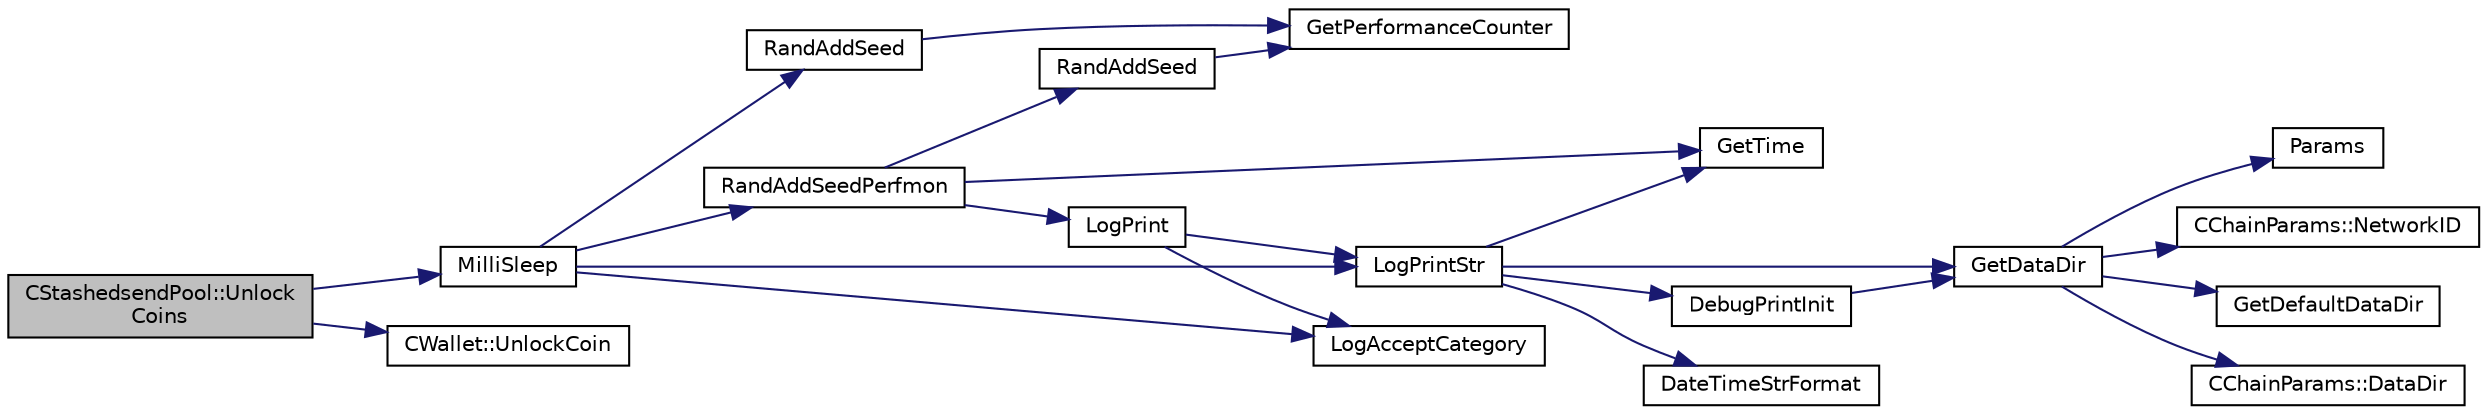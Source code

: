 digraph "CStashedsendPool::UnlockCoins"
{
  edge [fontname="Helvetica",fontsize="10",labelfontname="Helvetica",labelfontsize="10"];
  node [fontname="Helvetica",fontsize="10",shape=record];
  rankdir="LR";
  Node2829 [label="CStashedsendPool::Unlock\lCoins",height=0.2,width=0.4,color="black", fillcolor="grey75", style="filled", fontcolor="black"];
  Node2829 -> Node2830 [color="midnightblue",fontsize="10",style="solid",fontname="Helvetica"];
  Node2830 [label="MilliSleep",height=0.2,width=0.4,color="black", fillcolor="white", style="filled",URL="$d8/d3c/util_8h.html#ac635182d3e845eda4af4fa5ab31609da"];
  Node2830 -> Node2831 [color="midnightblue",fontsize="10",style="solid",fontname="Helvetica"];
  Node2831 [label="RandAddSeed",height=0.2,width=0.4,color="black", fillcolor="white", style="filled",URL="$d8/d3c/util_8h.html#ab699fbdf803610a4e2060fd87787f7e0"];
  Node2831 -> Node2832 [color="midnightblue",fontsize="10",style="solid",fontname="Helvetica"];
  Node2832 [label="GetPerformanceCounter",height=0.2,width=0.4,color="black", fillcolor="white", style="filled",URL="$d8/d3c/util_8h.html#acd4d9988b9bb3f31fddf72a34b2bc37f"];
  Node2830 -> Node2833 [color="midnightblue",fontsize="10",style="solid",fontname="Helvetica"];
  Node2833 [label="RandAddSeedPerfmon",height=0.2,width=0.4,color="black", fillcolor="white", style="filled",URL="$d8/d3c/util_8h.html#a786af12a87491f8dc24351d93b9833b6"];
  Node2833 -> Node2834 [color="midnightblue",fontsize="10",style="solid",fontname="Helvetica"];
  Node2834 [label="RandAddSeed",height=0.2,width=0.4,color="black", fillcolor="white", style="filled",URL="$df/d2d/util_8cpp.html#ab699fbdf803610a4e2060fd87787f7e0"];
  Node2834 -> Node2832 [color="midnightblue",fontsize="10",style="solid",fontname="Helvetica"];
  Node2833 -> Node2835 [color="midnightblue",fontsize="10",style="solid",fontname="Helvetica"];
  Node2835 [label="GetTime",height=0.2,width=0.4,color="black", fillcolor="white", style="filled",URL="$df/d2d/util_8cpp.html#a46fac5fba8ba905b5f9acb364f5d8c6f"];
  Node2833 -> Node2836 [color="midnightblue",fontsize="10",style="solid",fontname="Helvetica"];
  Node2836 [label="LogPrint",height=0.2,width=0.4,color="black", fillcolor="white", style="filled",URL="$d8/d3c/util_8h.html#aab1f837a2366f424bdc996fdf6352171"];
  Node2836 -> Node2837 [color="midnightblue",fontsize="10",style="solid",fontname="Helvetica"];
  Node2837 [label="LogAcceptCategory",height=0.2,width=0.4,color="black", fillcolor="white", style="filled",URL="$d8/d3c/util_8h.html#a343d2a13efe00125f78d25dafb0a8d98"];
  Node2836 -> Node2838 [color="midnightblue",fontsize="10",style="solid",fontname="Helvetica"];
  Node2838 [label="LogPrintStr",height=0.2,width=0.4,color="black", fillcolor="white", style="filled",URL="$d8/d3c/util_8h.html#afd4c3002b2797c0560adddb6af3ca1da"];
  Node2838 -> Node2839 [color="midnightblue",fontsize="10",style="solid",fontname="Helvetica"];
  Node2839 [label="DebugPrintInit",height=0.2,width=0.4,color="black", fillcolor="white", style="filled",URL="$df/d2d/util_8cpp.html#a751ff5f21d880737811136b5e0bcea12"];
  Node2839 -> Node2840 [color="midnightblue",fontsize="10",style="solid",fontname="Helvetica"];
  Node2840 [label="GetDataDir",height=0.2,width=0.4,color="black", fillcolor="white", style="filled",URL="$df/d2d/util_8cpp.html#ab83866a054745d4b30a3948a1b44beba"];
  Node2840 -> Node2841 [color="midnightblue",fontsize="10",style="solid",fontname="Helvetica"];
  Node2841 [label="Params",height=0.2,width=0.4,color="black", fillcolor="white", style="filled",URL="$df/dbf/chainparams_8cpp.html#ace5c5b706d71a324a417dd2db394fd4a",tooltip="Return the currently selected parameters. "];
  Node2840 -> Node2842 [color="midnightblue",fontsize="10",style="solid",fontname="Helvetica"];
  Node2842 [label="CChainParams::NetworkID",height=0.2,width=0.4,color="black", fillcolor="white", style="filled",URL="$d1/d4f/class_c_chain_params.html#a90dc493ec0c0325c98c3ac06eb99862b"];
  Node2840 -> Node2843 [color="midnightblue",fontsize="10",style="solid",fontname="Helvetica"];
  Node2843 [label="GetDefaultDataDir",height=0.2,width=0.4,color="black", fillcolor="white", style="filled",URL="$df/d2d/util_8cpp.html#ab272995de020a3bcbf743be630e485c6"];
  Node2840 -> Node2844 [color="midnightblue",fontsize="10",style="solid",fontname="Helvetica"];
  Node2844 [label="CChainParams::DataDir",height=0.2,width=0.4,color="black", fillcolor="white", style="filled",URL="$d1/d4f/class_c_chain_params.html#a959488b5d8e6fe62857940b831d73a78"];
  Node2838 -> Node2840 [color="midnightblue",fontsize="10",style="solid",fontname="Helvetica"];
  Node2838 -> Node2845 [color="midnightblue",fontsize="10",style="solid",fontname="Helvetica"];
  Node2845 [label="DateTimeStrFormat",height=0.2,width=0.4,color="black", fillcolor="white", style="filled",URL="$df/d2d/util_8cpp.html#a749bc6776c8ec72d7c5e4dea56aee415"];
  Node2838 -> Node2835 [color="midnightblue",fontsize="10",style="solid",fontname="Helvetica"];
  Node2830 -> Node2837 [color="midnightblue",fontsize="10",style="solid",fontname="Helvetica"];
  Node2830 -> Node2838 [color="midnightblue",fontsize="10",style="solid",fontname="Helvetica"];
  Node2829 -> Node2846 [color="midnightblue",fontsize="10",style="solid",fontname="Helvetica"];
  Node2846 [label="CWallet::UnlockCoin",height=0.2,width=0.4,color="black", fillcolor="white", style="filled",URL="$d2/de5/class_c_wallet.html#abd60f5b890e2c62c05c6a2de6322197f"];
}
